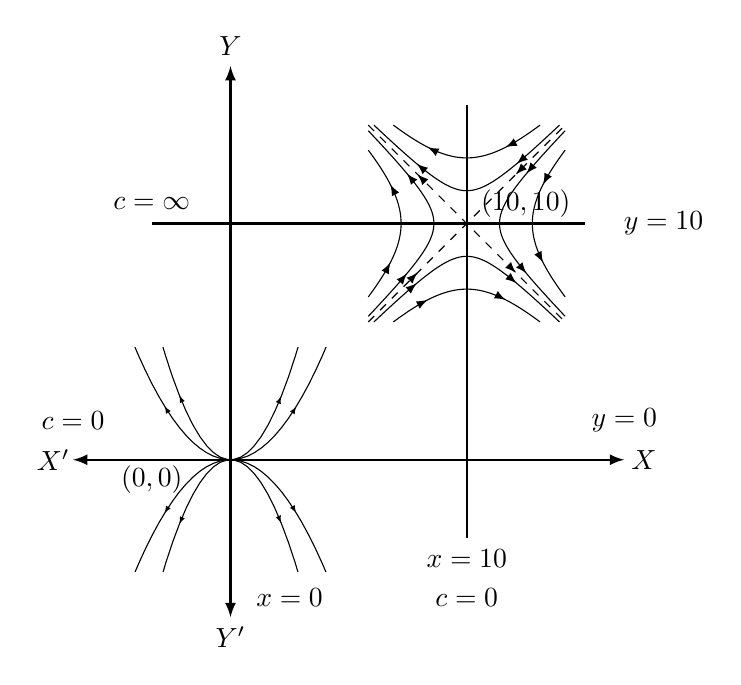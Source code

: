 \begin{tikzpicture}
    \draw[latex-latex,thick] (-2,0)--(5,0);
    \draw[latex-latex,thick] (0,-2)--(0,5);
    \draw[thick] (-1,3)--(4.5,3);
    \draw[thick] (3,4.5)--(3,-1);
    \node at (-1,-.25) {$(0,0)$};
    \node at (3.75,3.25) {$(10,10)$};
    \node at (-2,.5) {$c=0$};
    \node at (-1,3.25) {$c=\infty$};
    \node at (5,.5) {$y=0$};
    \node at (5.5,3) {$y=10$};
    \node at (.75,-1.75) {$x=0$};
    \node at (3,-1.25) {$x=10$};
    \node at (3,-1.75) {$c=0$};
    \node at (5.25,0) {$X$};
    \node at (-2.25,0) {$X'$};
    \node at (0,5.25) {$Y$};
    \node at (0,-2.25) {$Y'$};
    \node at (0,0) {
    \begin{tikzpicture}[scale=.5]
        \begin{axis}[thick,axis lines*=middle,xmin=-2,xmax=2,ymin=-2,ymax=2,ticks=none,axis line style={draw=none}]
            \addplot[thick,samples=100,decoration = {markings,mark=at position 0.47 with {\arrowreversed {latex}},mark=at position 0.53 with {\arrow {latex}}  },postaction={decorate}] (x,x^2);
            \addplot[thick,samples=100,decoration = {markings,mark=at position 0.485 with {\arrowreversed {latex}},mark=at position 0.515 with {\arrow {latex}}  },postaction={decorate}] (x,2*x^2);
            \addplot[thick,samples=100,decoration = {markings,mark=at position 0.47 with {\arrowreversed {latex}},mark=at position 0.53 with {\arrow {latex}}  },postaction={decorate}] (x,-x^2);
            \addplot[thick,samples=100,decoration = {markings,mark=at position 0.485 with {\arrowreversed {latex}},mark=at position 0.515 with {\arrow {latex}}  },postaction={decorate}] (x,-2*x^2);
    \end{axis}
    \end{tikzpicture}
    };
    \node at (3,3) {
    \begin{tikzpicture}[scale=.25]
        \def\xmax{5}
        \def\Nlines{2} % number of world lines (at constant x/t)
        \pgfmathsetmacro\w{\xmax/(\Nlines+1)}
        
        \draw[dashed] (-\xmax,-\xmax)-- (\xmax, \xmax);
        \draw[-latex] (2.55,2.55)--(2.5,2.5);
        \draw[-latex] (-2.55,-2.55)--(-2.5,-2.5);
        \draw[dashed] (-\xmax, \xmax) -- (\xmax,-\xmax);
        \draw[-latex] (2.45,-2.45)--(2.5,-2.5);
        \draw[-latex] (-2.45,2.45)--(-2.5,2.5);
        
        \foreach \i [evaluate={\s=\xmax*\i/(\Nlines+1); \xm=sqrt(\xmax^2-\s^2);}] in {1,...,\Nlines}{
            \draw[samples=50,variable=\x,domain=0:\xm,
            decoration={markings,mark=at position 0.5 with {\arrowreversed{latex}}},
                                   postaction={decorate}] 
            plot(\x,{sqrt(\s^2+(\x)^2)});
            \draw[samples=50,variable=\x,domain=-\xm:0,
            decoration={markings,mark=at position 0.5 with {\arrowreversed{latex}}},
                                   postaction={decorate}] 
            plot(\x,{sqrt(\s^2+(\x)^2)});
            
            \draw[samples=50,variable=\x,domain=0:\xm,
            decoration={markings,mark=at position 0.5 with {\arrow{latex}}},postaction={decorate}] 
            plot(\x,-{sqrt(\s^2+(\x)^2)});
            \draw[samples=50,variable=\x,domain=-\xm:0,
            decoration={markings,mark=at position 0.5 with {\arrow{latex}}},postaction={decorate}] 
            plot(\x,-{sqrt(\s^2+(\x)^2)});
            
            
            \draw[samples=50,variable=\y,domain=0:\xm,
            decoration={markings,mark=at position 0.5 with {\arrow{latex}}},postaction={decorate}]
              plot(-{sqrt(\s^2+(\y)^2)},\y);
              \draw[samples=50,variable=\y,domain=-\xm:0,
            decoration={markings,mark=at position 0.5 with {\arrow{latex}}},postaction={decorate}]
              plot(-{sqrt(\s^2+(\y)^2)},\y);
        \draw[samples=50,variable=\y,domain=0:\xm,
            decoration={markings,mark=at position 0.5 with {\arrowreversed{latex}}},postaction={decorate}]
         plot({sqrt(\s^2+(\y)^2)},\y);
        \draw[samples=50,variable=\y,domain=-\xm:0,
            decoration={markings,mark=at position 0.5 with {\arrowreversed{latex}}},postaction={decorate}] 
        plot({sqrt(\s^2+(\y)^2)},\y);
          }
        \end{tikzpicture}
    };
\end{tikzpicture}